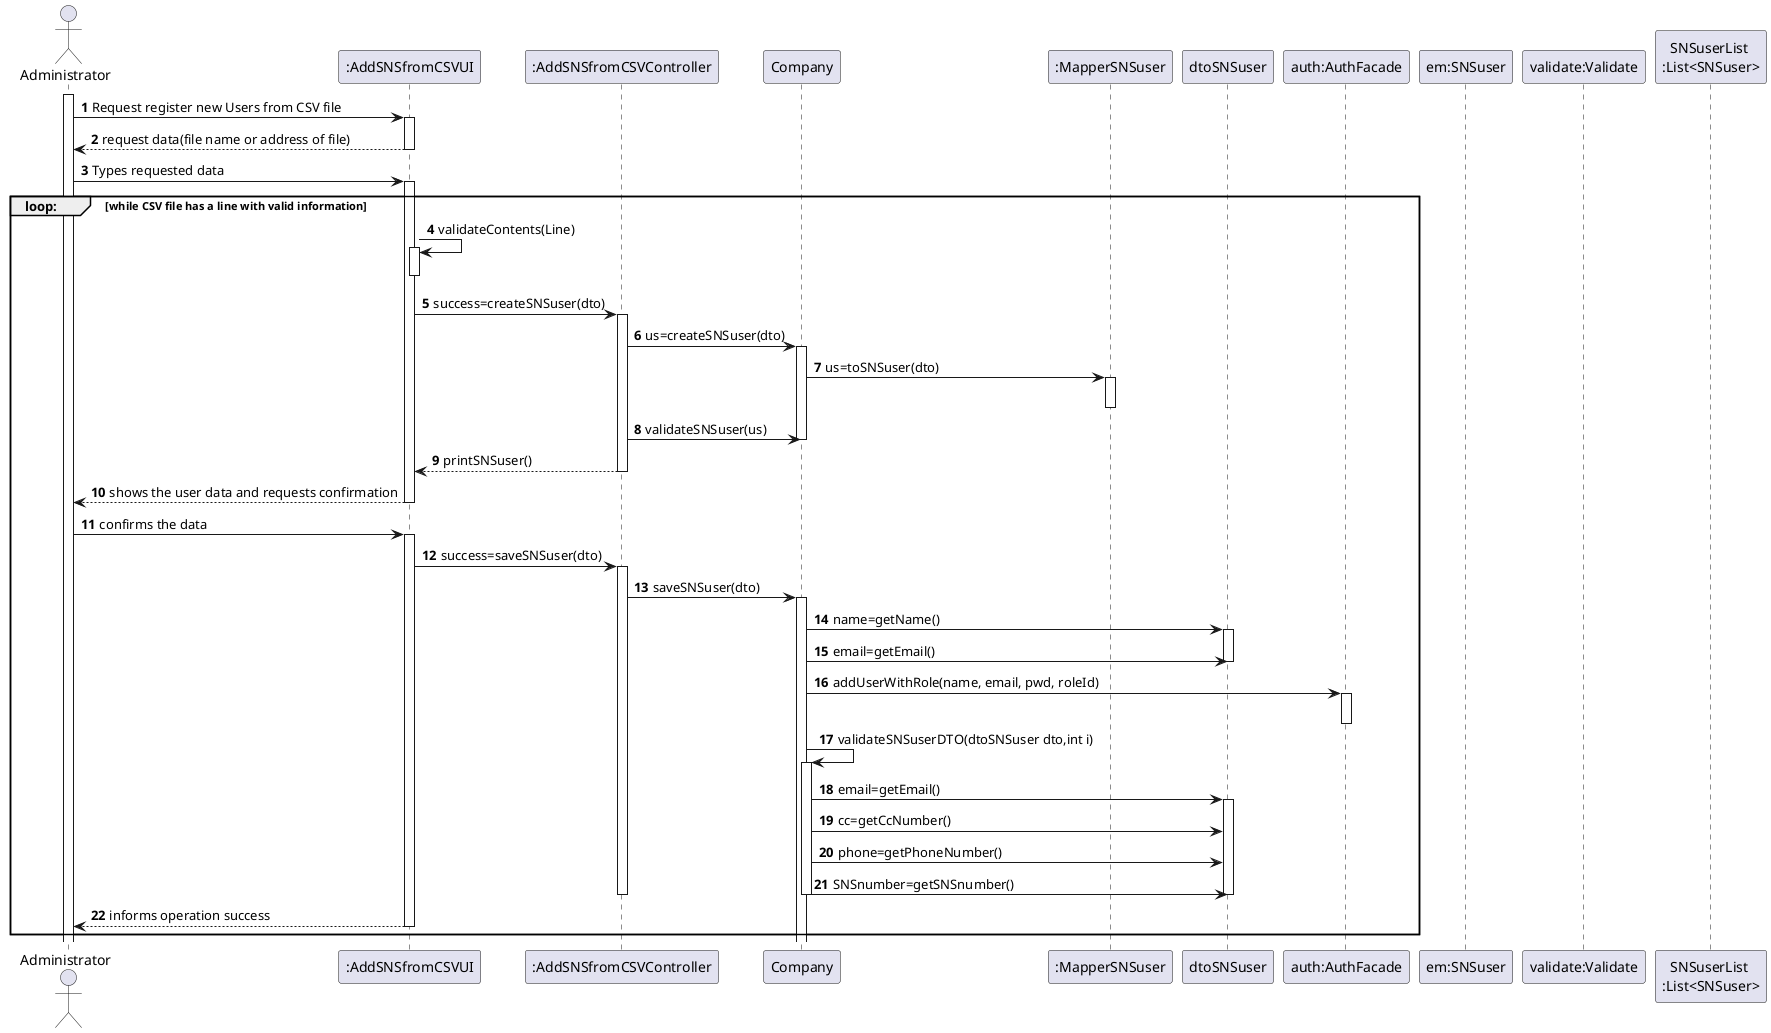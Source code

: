 @startuml
'https://plantuml.com/class-diagram

autonumber
    actor "Administrator" as ADM

    participant ":AddSNSfromCSVUI" as UI
    participant ":AddSNSfromCSVController" as  CTRL
    participant "Company" as COMP
    participant ":MapperSNSuser" as MAPPER
    participant "dtoSNSuser" as DTO
    participant "auth:AuthFacade" as AUTH
    participant "em:SNSuser" as SNS
    participant "validate:Validate" as VALID
    participant "SNSuserList \n:List<SNSuser>"

        activate ADM
       ADM -> UI: Request register new Users from CSV file
       activate UI
       UI --> ADM: request data(file name or address of file)
       deactivate UI
       UI <- ADM: Types requested data

       activate UI

       group loop: [while CSV file has a line with valid information]
       UI->UI:validateContents(Line)
       activate UI
       deactivate UI
       UI->CTRL: success=createSNSuser(dto)
       activate CTRL
       CTRL->COMP: us=createSNSuser(dto)
       activate COMP
       COMP->MAPPER: us=toSNSuser(dto)
       activate MAPPER
       deactivate MAPPER
       CTRL->COMP: validateSNSuser(us)
        deactivate COMP
       CTRL-->UI: printSNSuser()
       deactivate CTRL
       ADM <-- UI: shows the user data and requests confirmation
       deactivate UI
       ADM -> UI: confirms the data
       activate UI
       UI->CTRL:success=saveSNSuser(dto)
       activate CTRL
       CTRL->COMP:saveSNSuser(dto)
       activate COMP
       COMP->DTO:name=getName()
       activate DTO
       COMP->DTO:email=getEmail()
       deactivate DTO
       COMP->AUTH:addUserWithRole(name, email, pwd, roleId)
       activate AUTH
       deactivate AUTH
       COMP->COMP:validateSNSuserDTO(dtoSNSuser dto,int i)
       activate COMP
       COMP->DTO: email=getEmail()
       activate DTO
       COMP->DTO:cc=getCcNumber()
       COMP->DTO:phone=getPhoneNumber()
       COMP->DTO:SNSnumber=getSNSnumber()
       deactivate DTO
       deactivate COMP
       deactivate CTRL


       ADM <-- UI: informs operation success
       deactivate UI
       end
       @enduml

@enduml